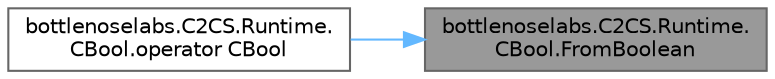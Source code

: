 digraph "bottlenoselabs.C2CS.Runtime.CBool.FromBoolean"
{
 // LATEX_PDF_SIZE
  bgcolor="transparent";
  edge [fontname=Helvetica,fontsize=10,labelfontname=Helvetica,labelfontsize=10];
  node [fontname=Helvetica,fontsize=10,shape=box,height=0.2,width=0.4];
  rankdir="RL";
  Node1 [id="Node000001",label="bottlenoselabs.C2CS.Runtime.\lCBool.FromBoolean",height=0.2,width=0.4,color="gray40", fillcolor="grey60", style="filled", fontcolor="black",tooltip="Converts the specified bool to a CBool."];
  Node1 -> Node2 [id="edge1_Node000001_Node000002",dir="back",color="steelblue1",style="solid",tooltip=" "];
  Node2 [id="Node000002",label="bottlenoselabs.C2CS.Runtime.\lCBool.operator CBool",height=0.2,width=0.4,color="grey40", fillcolor="white", style="filled",URL="$structbottlenoselabs_1_1_c2_c_s_1_1_runtime_1_1_c_bool.html#a4c47e4d35300a4cfe44783f7cd14d4e5",tooltip="Converts the specified bool to a CBool."];
}
